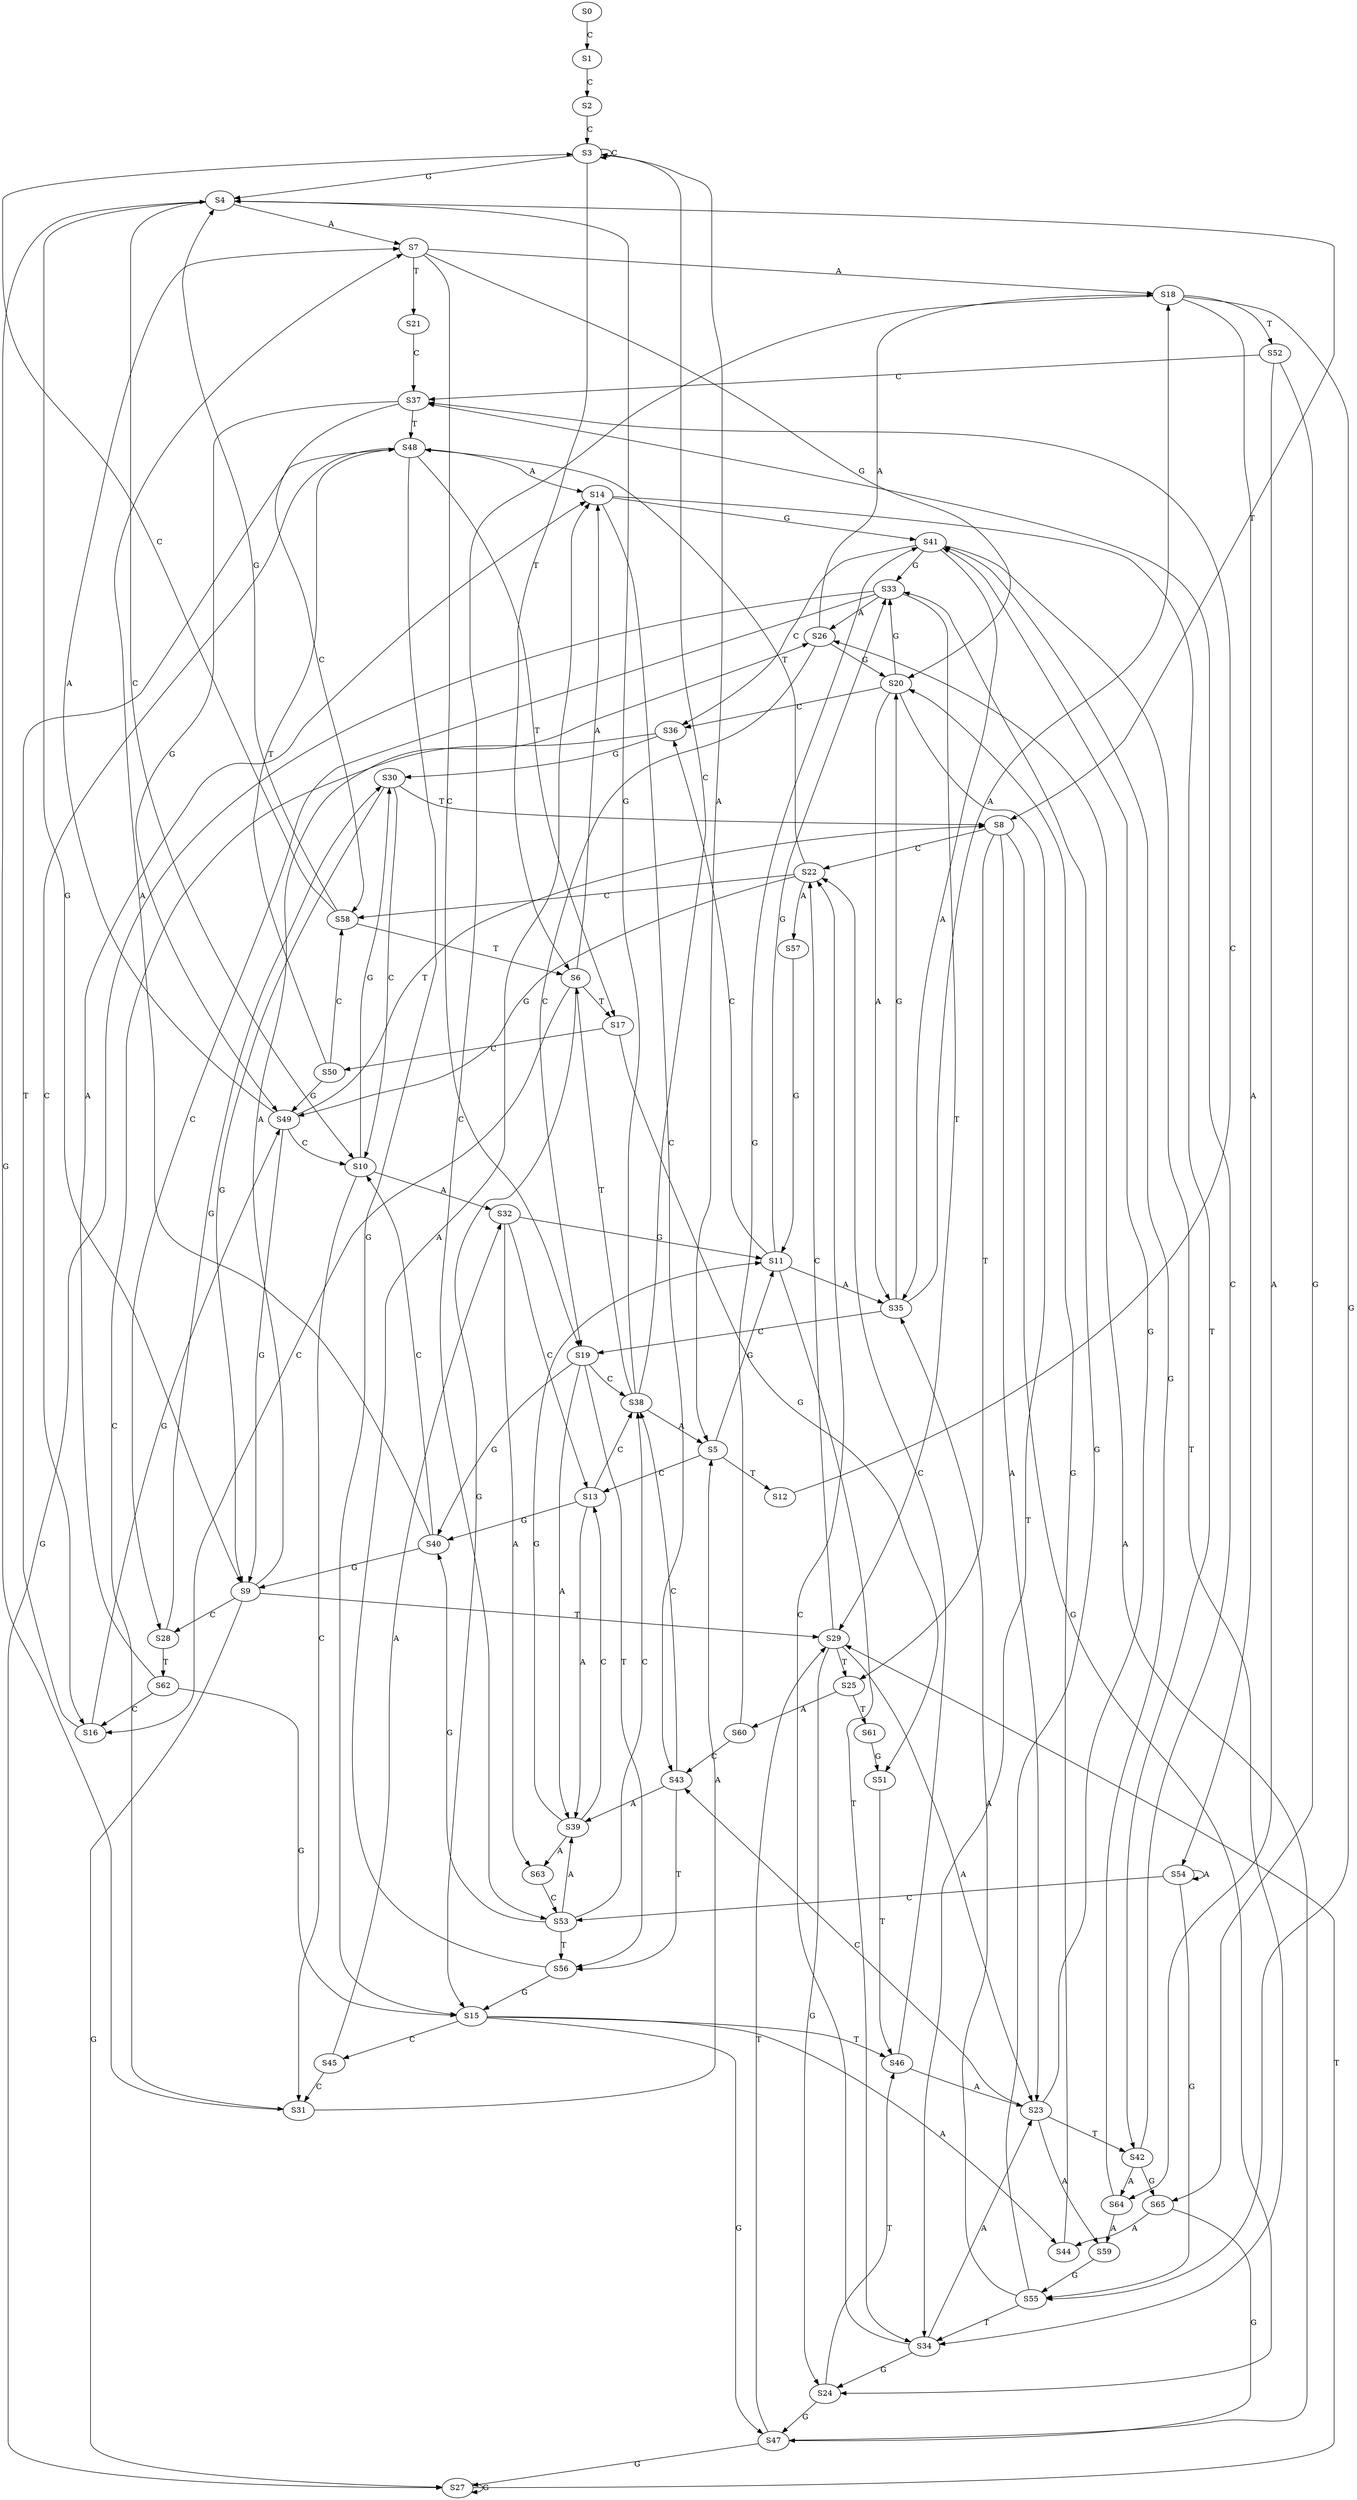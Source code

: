 strict digraph  {
	S0 -> S1 [ label = C ];
	S1 -> S2 [ label = C ];
	S2 -> S3 [ label = C ];
	S3 -> S4 [ label = G ];
	S3 -> S3 [ label = C ];
	S3 -> S5 [ label = A ];
	S3 -> S6 [ label = T ];
	S4 -> S7 [ label = A ];
	S4 -> S8 [ label = T ];
	S4 -> S9 [ label = G ];
	S4 -> S10 [ label = C ];
	S5 -> S11 [ label = G ];
	S5 -> S12 [ label = T ];
	S5 -> S13 [ label = C ];
	S6 -> S14 [ label = A ];
	S6 -> S15 [ label = G ];
	S6 -> S16 [ label = C ];
	S6 -> S17 [ label = T ];
	S7 -> S18 [ label = A ];
	S7 -> S19 [ label = C ];
	S7 -> S20 [ label = G ];
	S7 -> S21 [ label = T ];
	S8 -> S22 [ label = C ];
	S8 -> S23 [ label = A ];
	S8 -> S24 [ label = G ];
	S8 -> S25 [ label = T ];
	S9 -> S26 [ label = A ];
	S9 -> S27 [ label = G ];
	S9 -> S28 [ label = C ];
	S9 -> S29 [ label = T ];
	S10 -> S30 [ label = G ];
	S10 -> S31 [ label = C ];
	S10 -> S32 [ label = A ];
	S11 -> S33 [ label = G ];
	S11 -> S34 [ label = T ];
	S11 -> S35 [ label = A ];
	S11 -> S36 [ label = C ];
	S12 -> S37 [ label = C ];
	S13 -> S38 [ label = C ];
	S13 -> S39 [ label = A ];
	S13 -> S40 [ label = G ];
	S14 -> S41 [ label = G ];
	S14 -> S42 [ label = T ];
	S14 -> S43 [ label = C ];
	S15 -> S44 [ label = A ];
	S15 -> S45 [ label = C ];
	S15 -> S46 [ label = T ];
	S15 -> S47 [ label = G ];
	S16 -> S48 [ label = T ];
	S16 -> S49 [ label = G ];
	S17 -> S50 [ label = C ];
	S17 -> S51 [ label = G ];
	S18 -> S52 [ label = T ];
	S18 -> S53 [ label = C ];
	S18 -> S54 [ label = A ];
	S18 -> S55 [ label = G ];
	S19 -> S56 [ label = T ];
	S19 -> S40 [ label = G ];
	S19 -> S38 [ label = C ];
	S19 -> S39 [ label = A ];
	S20 -> S34 [ label = T ];
	S20 -> S35 [ label = A ];
	S20 -> S33 [ label = G ];
	S20 -> S36 [ label = C ];
	S21 -> S37 [ label = C ];
	S22 -> S48 [ label = T ];
	S22 -> S49 [ label = G ];
	S22 -> S57 [ label = A ];
	S22 -> S58 [ label = C ];
	S23 -> S42 [ label = T ];
	S23 -> S41 [ label = G ];
	S23 -> S59 [ label = A ];
	S23 -> S43 [ label = C ];
	S24 -> S46 [ label = T ];
	S24 -> S47 [ label = G ];
	S25 -> S60 [ label = A ];
	S25 -> S61 [ label = T ];
	S26 -> S18 [ label = A ];
	S26 -> S19 [ label = C ];
	S26 -> S20 [ label = G ];
	S27 -> S29 [ label = T ];
	S27 -> S27 [ label = G ];
	S28 -> S62 [ label = T ];
	S28 -> S30 [ label = G ];
	S29 -> S23 [ label = A ];
	S29 -> S24 [ label = G ];
	S29 -> S25 [ label = T ];
	S29 -> S22 [ label = C ];
	S30 -> S9 [ label = G ];
	S30 -> S10 [ label = C ];
	S30 -> S8 [ label = T ];
	S31 -> S4 [ label = G ];
	S31 -> S5 [ label = A ];
	S32 -> S11 [ label = G ];
	S32 -> S63 [ label = A ];
	S32 -> S13 [ label = C ];
	S33 -> S26 [ label = A ];
	S33 -> S29 [ label = T ];
	S33 -> S28 [ label = C ];
	S33 -> S27 [ label = G ];
	S34 -> S23 [ label = A ];
	S34 -> S22 [ label = C ];
	S34 -> S24 [ label = G ];
	S35 -> S18 [ label = A ];
	S35 -> S19 [ label = C ];
	S35 -> S20 [ label = G ];
	S36 -> S31 [ label = C ];
	S36 -> S30 [ label = G ];
	S37 -> S58 [ label = C ];
	S37 -> S49 [ label = G ];
	S37 -> S48 [ label = T ];
	S38 -> S3 [ label = C ];
	S38 -> S5 [ label = A ];
	S38 -> S6 [ label = T ];
	S38 -> S4 [ label = G ];
	S39 -> S11 [ label = G ];
	S39 -> S13 [ label = C ];
	S39 -> S63 [ label = A ];
	S40 -> S9 [ label = G ];
	S40 -> S7 [ label = A ];
	S40 -> S10 [ label = C ];
	S41 -> S34 [ label = T ];
	S41 -> S35 [ label = A ];
	S41 -> S36 [ label = C ];
	S41 -> S33 [ label = G ];
	S42 -> S37 [ label = C ];
	S42 -> S64 [ label = A ];
	S42 -> S65 [ label = G ];
	S43 -> S38 [ label = C ];
	S43 -> S56 [ label = T ];
	S43 -> S39 [ label = A ];
	S44 -> S20 [ label = G ];
	S45 -> S31 [ label = C ];
	S45 -> S32 [ label = A ];
	S46 -> S22 [ label = C ];
	S46 -> S23 [ label = A ];
	S47 -> S29 [ label = T ];
	S47 -> S27 [ label = G ];
	S47 -> S26 [ label = A ];
	S48 -> S15 [ label = G ];
	S48 -> S16 [ label = C ];
	S48 -> S14 [ label = A ];
	S48 -> S17 [ label = T ];
	S49 -> S9 [ label = G ];
	S49 -> S8 [ label = T ];
	S49 -> S10 [ label = C ];
	S49 -> S7 [ label = A ];
	S50 -> S48 [ label = T ];
	S50 -> S58 [ label = C ];
	S50 -> S49 [ label = G ];
	S51 -> S46 [ label = T ];
	S52 -> S64 [ label = A ];
	S52 -> S37 [ label = C ];
	S52 -> S65 [ label = G ];
	S53 -> S39 [ label = A ];
	S53 -> S38 [ label = C ];
	S53 -> S40 [ label = G ];
	S53 -> S56 [ label = T ];
	S54 -> S55 [ label = G ];
	S54 -> S53 [ label = C ];
	S54 -> S54 [ label = A ];
	S55 -> S34 [ label = T ];
	S55 -> S35 [ label = A ];
	S55 -> S33 [ label = G ];
	S56 -> S14 [ label = A ];
	S56 -> S15 [ label = G ];
	S57 -> S11 [ label = G ];
	S58 -> S3 [ label = C ];
	S58 -> S6 [ label = T ];
	S58 -> S4 [ label = G ];
	S59 -> S55 [ label = G ];
	S60 -> S43 [ label = C ];
	S60 -> S41 [ label = G ];
	S61 -> S51 [ label = G ];
	S62 -> S14 [ label = A ];
	S62 -> S16 [ label = C ];
	S62 -> S15 [ label = G ];
	S63 -> S53 [ label = C ];
	S64 -> S41 [ label = G ];
	S64 -> S59 [ label = A ];
	S65 -> S47 [ label = G ];
	S65 -> S44 [ label = A ];
}
